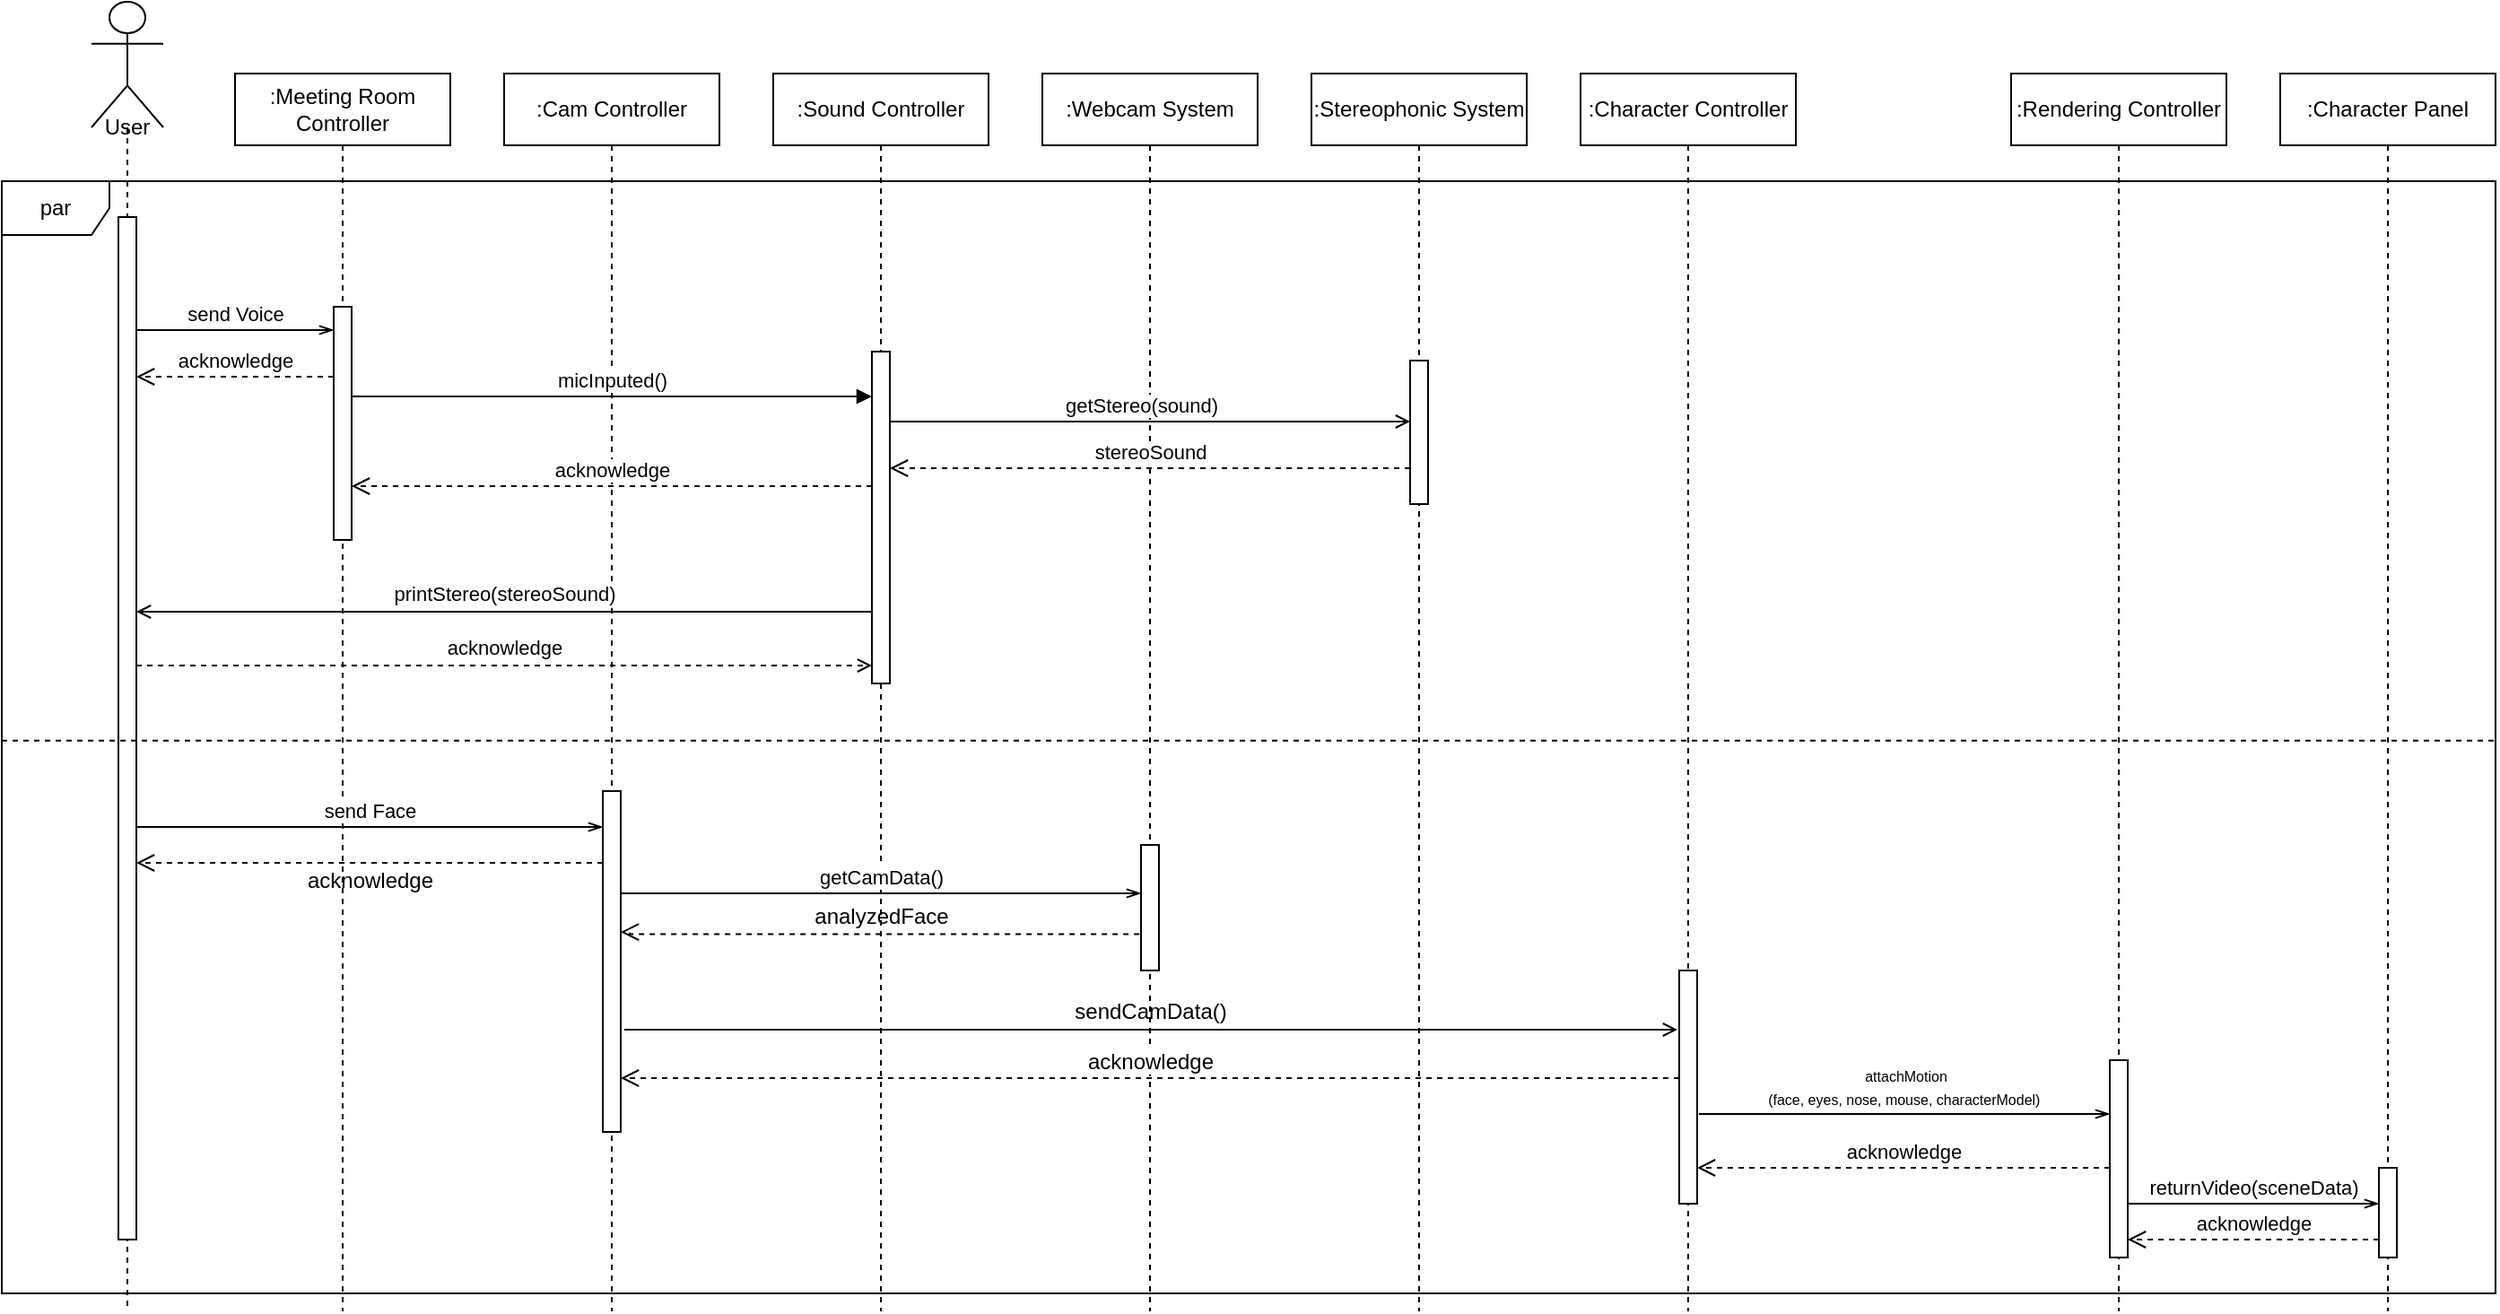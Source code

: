 <mxfile version="14.6.11" type="github">
  <diagram id="Ju46hfrnIvMHlg701ugM" name="Page-1">
    <mxGraphModel dx="1730" dy="967" grid="1" gridSize="10" guides="1" tooltips="1" connect="1" arrows="1" fold="1" page="1" pageScale="1" pageWidth="827" pageHeight="1169" math="0" shadow="0">
      <root>
        <mxCell id="0" />
        <mxCell id="1" parent="0" />
        <mxCell id="a5flfGsr-aM0QTPhlgH4-70" value="par" style="shape=umlFrame;whiteSpace=wrap;html=1;" parent="1" vertex="1">
          <mxGeometry x="30" y="150" width="1390" height="620" as="geometry" />
        </mxCell>
        <mxCell id="a5flfGsr-aM0QTPhlgH4-10" value=":Meeting Room Controller" style="shape=umlLifeline;perimeter=lifelinePerimeter;whiteSpace=wrap;html=1;container=1;collapsible=0;recursiveResize=0;outlineConnect=0;" parent="1" vertex="1">
          <mxGeometry x="160" y="90" width="120" height="690" as="geometry" />
        </mxCell>
        <mxCell id="a5flfGsr-aM0QTPhlgH4-23" value="" style="html=1;points=[];perimeter=orthogonalPerimeter;" parent="a5flfGsr-aM0QTPhlgH4-10" vertex="1">
          <mxGeometry x="55" y="130" width="10" height="130" as="geometry" />
        </mxCell>
        <mxCell id="a5flfGsr-aM0QTPhlgH4-11" value=":Cam Controller" style="shape=umlLifeline;perimeter=lifelinePerimeter;whiteSpace=wrap;html=1;container=1;collapsible=0;recursiveResize=0;outlineConnect=0;" parent="1" vertex="1">
          <mxGeometry x="310" y="90" width="120" height="690" as="geometry" />
        </mxCell>
        <mxCell id="a5flfGsr-aM0QTPhlgH4-27" value="" style="html=1;points=[];perimeter=orthogonalPerimeter;" parent="a5flfGsr-aM0QTPhlgH4-11" vertex="1">
          <mxGeometry x="55" y="400" width="10" height="190" as="geometry" />
        </mxCell>
        <mxCell id="a5flfGsr-aM0QTPhlgH4-12" value=":Sound Controller" style="shape=umlLifeline;perimeter=lifelinePerimeter;whiteSpace=wrap;html=1;container=1;collapsible=0;recursiveResize=0;outlineConnect=0;" parent="1" vertex="1">
          <mxGeometry x="460" y="90" width="120" height="690" as="geometry" />
        </mxCell>
        <mxCell id="a5flfGsr-aM0QTPhlgH4-28" value="" style="html=1;points=[];perimeter=orthogonalPerimeter;" parent="a5flfGsr-aM0QTPhlgH4-12" vertex="1">
          <mxGeometry x="55" y="155" width="10" height="185" as="geometry" />
        </mxCell>
        <mxCell id="a5flfGsr-aM0QTPhlgH4-13" value=":Webcam System" style="shape=umlLifeline;perimeter=lifelinePerimeter;whiteSpace=wrap;html=1;container=1;collapsible=0;recursiveResize=0;outlineConnect=0;" parent="1" vertex="1">
          <mxGeometry x="610" y="90" width="120" height="690" as="geometry" />
        </mxCell>
        <mxCell id="a5flfGsr-aM0QTPhlgH4-29" value="" style="html=1;points=[];perimeter=orthogonalPerimeter;" parent="a5flfGsr-aM0QTPhlgH4-13" vertex="1">
          <mxGeometry x="55" y="430" width="10" height="70" as="geometry" />
        </mxCell>
        <mxCell id="a5flfGsr-aM0QTPhlgH4-14" value=":Stereophonic System" style="shape=umlLifeline;perimeter=lifelinePerimeter;whiteSpace=wrap;html=1;container=1;collapsible=0;recursiveResize=0;outlineConnect=0;" parent="1" vertex="1">
          <mxGeometry x="760" y="90" width="120" height="690" as="geometry" />
        </mxCell>
        <mxCell id="a5flfGsr-aM0QTPhlgH4-30" value="" style="html=1;points=[];perimeter=orthogonalPerimeter;" parent="a5flfGsr-aM0QTPhlgH4-14" vertex="1">
          <mxGeometry x="55" y="160" width="10" height="80" as="geometry" />
        </mxCell>
        <mxCell id="a5flfGsr-aM0QTPhlgH4-15" value=":Character Controller" style="shape=umlLifeline;perimeter=lifelinePerimeter;whiteSpace=wrap;html=1;container=1;collapsible=0;recursiveResize=0;outlineConnect=0;" parent="1" vertex="1">
          <mxGeometry x="910" y="90" width="120" height="690" as="geometry" />
        </mxCell>
        <mxCell id="a5flfGsr-aM0QTPhlgH4-31" value="" style="html=1;points=[];perimeter=orthogonalPerimeter;" parent="a5flfGsr-aM0QTPhlgH4-15" vertex="1">
          <mxGeometry x="55" y="500" width="10" height="130" as="geometry" />
        </mxCell>
        <mxCell id="a5flfGsr-aM0QTPhlgH4-17" value="" style="shape=umlLifeline;participant=umlActor;perimeter=lifelinePerimeter;whiteSpace=wrap;html=1;container=1;collapsible=0;recursiveResize=0;verticalAlign=top;spacingTop=36;outlineConnect=0;size=70;" parent="1" vertex="1">
          <mxGeometry x="80" y="50" width="40" height="730" as="geometry" />
        </mxCell>
        <mxCell id="a5flfGsr-aM0QTPhlgH4-18" value="" style="html=1;points=[];perimeter=orthogonalPerimeter;" parent="a5flfGsr-aM0QTPhlgH4-17" vertex="1">
          <mxGeometry x="15" y="120" width="10" height="570" as="geometry" />
        </mxCell>
        <mxCell id="a5flfGsr-aM0QTPhlgH4-97" value="User" style="text;html=1;strokeColor=none;fillColor=none;align=center;verticalAlign=middle;whiteSpace=wrap;rounded=0;" parent="a5flfGsr-aM0QTPhlgH4-17" vertex="1">
          <mxGeometry y="60" width="40" height="20" as="geometry" />
        </mxCell>
        <mxCell id="a5flfGsr-aM0QTPhlgH4-38" value="send Voice" style="html=1;verticalAlign=bottom;endArrow=openThin;rounded=0;edgeStyle=orthogonalEdgeStyle;endFill=0;" parent="1" edge="1">
          <mxGeometry width="80" relative="1" as="geometry">
            <mxPoint x="105.0" y="233.0" as="sourcePoint" />
            <mxPoint x="215.0" y="233.0" as="targetPoint" />
            <Array as="points">
              <mxPoint x="180" y="233" />
              <mxPoint x="180" y="233" />
            </Array>
          </mxGeometry>
        </mxCell>
        <mxCell id="a5flfGsr-aM0QTPhlgH4-39" value="micInputed()" style="html=1;verticalAlign=bottom;endArrow=block;rounded=0;edgeStyle=orthogonalEdgeStyle;endFill=1;" parent="1" source="a5flfGsr-aM0QTPhlgH4-23" target="a5flfGsr-aM0QTPhlgH4-28" edge="1">
          <mxGeometry width="80" relative="1" as="geometry">
            <mxPoint x="360" y="270" as="sourcePoint" />
            <mxPoint x="510" y="270" as="targetPoint" />
            <Array as="points">
              <mxPoint x="440" y="270" />
              <mxPoint x="440" y="270" />
            </Array>
          </mxGeometry>
        </mxCell>
        <mxCell id="a5flfGsr-aM0QTPhlgH4-41" value="acknowledge" style="html=1;verticalAlign=bottom;endArrow=open;dashed=1;endSize=8;rounded=0;edgeStyle=orthogonalEdgeStyle;" parent="1" edge="1">
          <mxGeometry relative="1" as="geometry">
            <mxPoint x="215.0" y="259.0" as="sourcePoint" />
            <mxPoint x="105.0" y="259.0" as="targetPoint" />
            <Array as="points">
              <mxPoint x="200" y="259" />
              <mxPoint x="200" y="259" />
            </Array>
          </mxGeometry>
        </mxCell>
        <mxCell id="a5flfGsr-aM0QTPhlgH4-43" value="acknowledge" style="html=1;verticalAlign=bottom;endArrow=open;dashed=1;endSize=8;rounded=0;edgeStyle=orthogonalEdgeStyle;" parent="1" source="a5flfGsr-aM0QTPhlgH4-28" edge="1">
          <mxGeometry relative="1" as="geometry">
            <mxPoint x="480" y="330" as="sourcePoint" />
            <mxPoint x="225" y="320" as="targetPoint" />
            <Array as="points">
              <mxPoint x="225" y="320" />
            </Array>
          </mxGeometry>
        </mxCell>
        <mxCell id="a5flfGsr-aM0QTPhlgH4-44" value="stereoSound" style="html=1;verticalAlign=bottom;endArrow=open;dashed=1;endSize=8;rounded=0;edgeStyle=orthogonalEdgeStyle;" parent="1" source="a5flfGsr-aM0QTPhlgH4-30" target="a5flfGsr-aM0QTPhlgH4-28" edge="1">
          <mxGeometry relative="1" as="geometry">
            <mxPoint x="940" y="420" as="sourcePoint" />
            <mxPoint x="790" y="420" as="targetPoint" />
            <Array as="points">
              <mxPoint x="600" y="310" />
              <mxPoint x="600" y="310" />
            </Array>
          </mxGeometry>
        </mxCell>
        <mxCell id="a5flfGsr-aM0QTPhlgH4-47" value="send Face" style="html=1;verticalAlign=bottom;endArrow=openThin;rounded=0;edgeStyle=orthogonalEdgeStyle;endFill=0;" parent="1" source="a5flfGsr-aM0QTPhlgH4-18" target="a5flfGsr-aM0QTPhlgH4-27" edge="1">
          <mxGeometry width="80" relative="1" as="geometry">
            <mxPoint x="170" y="580" as="sourcePoint" />
            <mxPoint x="320" y="580" as="targetPoint" />
            <Array as="points">
              <mxPoint x="290" y="510" />
              <mxPoint x="290" y="510" />
            </Array>
          </mxGeometry>
        </mxCell>
        <mxCell id="a5flfGsr-aM0QTPhlgH4-48" value="getCamData()" style="html=1;verticalAlign=bottom;endArrow=openThin;rounded=0;edgeStyle=orthogonalEdgeStyle;endFill=0;" parent="1" edge="1">
          <mxGeometry width="80" relative="1" as="geometry">
            <mxPoint x="375" y="547" as="sourcePoint" />
            <mxPoint x="665" y="547" as="targetPoint" />
            <Array as="points">
              <mxPoint x="590" y="547" />
              <mxPoint x="590" y="547" />
            </Array>
          </mxGeometry>
        </mxCell>
        <mxCell id="a5flfGsr-aM0QTPhlgH4-54" value="" style="html=1;verticalAlign=bottom;endArrow=open;dashed=1;endSize=8;rounded=0;edgeStyle=orthogonalEdgeStyle;" parent="1" source="a5flfGsr-aM0QTPhlgH4-27" target="a5flfGsr-aM0QTPhlgH4-18" edge="1">
          <mxGeometry relative="1" as="geometry">
            <mxPoint x="430" y="670" as="sourcePoint" />
            <mxPoint x="80" y="670" as="targetPoint" />
            <Array as="points">
              <mxPoint x="300" y="530" />
              <mxPoint x="300" y="530" />
            </Array>
          </mxGeometry>
        </mxCell>
        <mxCell id="a5flfGsr-aM0QTPhlgH4-59" value="acknowledge" style="text;html=1;align=center;verticalAlign=middle;resizable=0;points=[];autosize=1;strokeColor=none;" parent="1" vertex="1">
          <mxGeometry x="190" y="530" width="90" height="20" as="geometry" />
        </mxCell>
        <mxCell id="a5flfGsr-aM0QTPhlgH4-78" value=":Rendering Controller" style="shape=umlLifeline;perimeter=lifelinePerimeter;whiteSpace=wrap;html=1;container=1;collapsible=0;recursiveResize=0;outlineConnect=0;" parent="1" vertex="1">
          <mxGeometry x="1150" y="90" width="120" height="690" as="geometry" />
        </mxCell>
        <mxCell id="a5flfGsr-aM0QTPhlgH4-79" value="" style="html=1;points=[];perimeter=orthogonalPerimeter;" parent="a5flfGsr-aM0QTPhlgH4-78" vertex="1">
          <mxGeometry x="55" y="550" width="10" height="110" as="geometry" />
        </mxCell>
        <mxCell id="a5flfGsr-aM0QTPhlgH4-84" value=":Character Panel" style="shape=umlLifeline;perimeter=lifelinePerimeter;whiteSpace=wrap;html=1;container=1;collapsible=0;recursiveResize=0;outlineConnect=0;" parent="1" vertex="1">
          <mxGeometry x="1300" y="90" width="120" height="690" as="geometry" />
        </mxCell>
        <mxCell id="a5flfGsr-aM0QTPhlgH4-85" value="" style="html=1;points=[];perimeter=orthogonalPerimeter;" parent="a5flfGsr-aM0QTPhlgH4-84" vertex="1">
          <mxGeometry x="55" y="610" width="10" height="50" as="geometry" />
        </mxCell>
        <mxCell id="a5flfGsr-aM0QTPhlgH4-86" value="" style="edgeStyle=none;rounded=0;orthogonalLoop=1;jettySize=auto;html=1;dashed=1;endArrow=none;endFill=0;exitX=0;exitY=0.503;exitDx=0;exitDy=0;exitPerimeter=0;entryX=1;entryY=0.503;entryDx=0;entryDy=0;entryPerimeter=0;" parent="1" source="a5flfGsr-aM0QTPhlgH4-70" target="a5flfGsr-aM0QTPhlgH4-70" edge="1">
          <mxGeometry relative="1" as="geometry">
            <mxPoint x="150" y="460" as="sourcePoint" />
          </mxGeometry>
        </mxCell>
        <mxCell id="a5flfGsr-aM0QTPhlgH4-89" value="returnVideo(sceneData)" style="html=1;verticalAlign=bottom;endArrow=openThin;rounded=0;edgeStyle=orthogonalEdgeStyle;endFill=0;" parent="1" source="a5flfGsr-aM0QTPhlgH4-79" target="a5flfGsr-aM0QTPhlgH4-85" edge="1">
          <mxGeometry width="80" relative="1" as="geometry">
            <mxPoint x="1210" y="670" as="sourcePoint" />
            <mxPoint x="1500" y="670" as="targetPoint" />
            <Array as="points">
              <mxPoint x="1290" y="720" />
              <mxPoint x="1290" y="720" />
            </Array>
          </mxGeometry>
        </mxCell>
        <mxCell id="a5flfGsr-aM0QTPhlgH4-90" value="acknowledge" style="html=1;verticalAlign=bottom;endArrow=open;dashed=1;endSize=8;rounded=0;edgeStyle=orthogonalEdgeStyle;" parent="1" source="a5flfGsr-aM0QTPhlgH4-79" target="a5flfGsr-aM0QTPhlgH4-31" edge="1">
          <mxGeometry relative="1" as="geometry">
            <mxPoint x="1425" y="590" as="sourcePoint" />
            <mxPoint x="685" y="590" as="targetPoint" />
            <Array as="points">
              <mxPoint x="1110" y="700" />
              <mxPoint x="1110" y="700" />
            </Array>
          </mxGeometry>
        </mxCell>
        <mxCell id="a5flfGsr-aM0QTPhlgH4-91" value="acknowledge" style="html=1;verticalAlign=bottom;endArrow=open;dashed=1;endSize=8;rounded=0;edgeStyle=orthogonalEdgeStyle;" parent="1" source="a5flfGsr-aM0QTPhlgH4-85" target="a5flfGsr-aM0QTPhlgH4-79" edge="1">
          <mxGeometry relative="1" as="geometry">
            <mxPoint x="1380" y="710" as="sourcePoint" />
            <mxPoint x="940" y="710" as="targetPoint" />
            <Array as="points">
              <mxPoint x="1270" y="740" />
              <mxPoint x="1270" y="740" />
            </Array>
          </mxGeometry>
        </mxCell>
        <mxCell id="spiW3PUHQfcDU3wXGuiz-5" value="" style="html=1;verticalAlign=bottom;endArrow=open;dashed=1;endSize=8;rounded=0;edgeStyle=orthogonalEdgeStyle;entryX=0.997;entryY=0.313;entryDx=0;entryDy=0;entryPerimeter=0;exitX=-0.093;exitY=0.711;exitDx=0;exitDy=0;exitPerimeter=0;" parent="1" source="a5flfGsr-aM0QTPhlgH4-29" edge="1">
          <mxGeometry relative="1" as="geometry">
            <mxPoint x="663.5" y="566" as="sourcePoint" />
            <mxPoint x="374.97" y="568.6" as="targetPoint" />
            <Array as="points">
              <mxPoint x="380" y="570" />
              <mxPoint x="380" y="569" />
            </Array>
          </mxGeometry>
        </mxCell>
        <mxCell id="spiW3PUHQfcDU3wXGuiz-6" value="analyzedFace" style="text;html=1;align=center;verticalAlign=middle;resizable=0;points=[];autosize=1;strokeColor=none;" parent="1" vertex="1">
          <mxGeometry x="475" y="550" width="90" height="20" as="geometry" />
        </mxCell>
        <mxCell id="spiW3PUHQfcDU3wXGuiz-7" style="edgeStyle=orthogonalEdgeStyle;rounded=0;orthogonalLoop=1;jettySize=auto;html=1;endArrow=open;endFill=0;" parent="1" edge="1">
          <mxGeometry relative="1" as="geometry">
            <mxPoint x="377" y="623" as="sourcePoint" />
            <mxPoint x="964" y="623" as="targetPoint" />
            <Array as="points">
              <mxPoint x="942" y="623" />
              <mxPoint x="942" y="623" />
            </Array>
          </mxGeometry>
        </mxCell>
        <mxCell id="spiW3PUHQfcDU3wXGuiz-8" value="sendCamData()" style="text;html=1;align=center;verticalAlign=middle;resizable=0;points=[];autosize=1;strokeColor=none;" parent="1" vertex="1">
          <mxGeometry x="620" y="603" width="100" height="20" as="geometry" />
        </mxCell>
        <mxCell id="spiW3PUHQfcDU3wXGuiz-14" value="&lt;font style=&quot;font-size: 12px&quot;&gt;acknowledge&lt;/font&gt;" style="html=1;verticalAlign=bottom;endArrow=open;dashed=1;endSize=8;rounded=0;edgeStyle=orthogonalEdgeStyle;" parent="1" target="a5flfGsr-aM0QTPhlgH4-27" edge="1">
          <mxGeometry relative="1" as="geometry">
            <mxPoint x="965" y="649.999" as="sourcePoint" />
            <mxPoint x="460" y="620" as="targetPoint" />
            <Array as="points">
              <mxPoint x="520" y="650" />
              <mxPoint x="520" y="650" />
            </Array>
          </mxGeometry>
        </mxCell>
        <mxCell id="spiW3PUHQfcDU3wXGuiz-15" value="getStereo(sound)" style="html=1;verticalAlign=bottom;endArrow=open;rounded=0;edgeStyle=orthogonalEdgeStyle;endFill=0;" parent="1" edge="1">
          <mxGeometry width="80" relative="1" as="geometry">
            <mxPoint x="525" y="293.999" as="sourcePoint" />
            <mxPoint x="815" y="284.0" as="targetPoint" />
            <Array as="points">
              <mxPoint x="525" y="284" />
            </Array>
          </mxGeometry>
        </mxCell>
        <mxCell id="LFFDFLmRJ5X7tg_cdlID-1" value="&lt;font style=&quot;font-size: 8px&quot;&gt;attachMotion&lt;br&gt;(face, eyes, nose, mouse, characterModel)&amp;nbsp;&lt;/font&gt;" style="html=1;verticalAlign=bottom;endArrow=openThin;rounded=0;edgeStyle=orthogonalEdgeStyle;endFill=0;" edge="1" parent="1" target="a5flfGsr-aM0QTPhlgH4-79">
          <mxGeometry width="80" relative="1" as="geometry">
            <mxPoint x="976" y="670" as="sourcePoint" />
            <mxPoint x="1116" y="670" as="targetPoint" />
            <Array as="points">
              <mxPoint x="1120" y="670" />
              <mxPoint x="1120" y="670" />
            </Array>
          </mxGeometry>
        </mxCell>
        <mxCell id="LFFDFLmRJ5X7tg_cdlID-2" style="edgeStyle=orthogonalEdgeStyle;rounded=0;orthogonalLoop=1;jettySize=auto;html=1;endArrow=open;endFill=0;" edge="1" parent="1" source="a5flfGsr-aM0QTPhlgH4-28" target="a5flfGsr-aM0QTPhlgH4-18">
          <mxGeometry relative="1" as="geometry">
            <Array as="points">
              <mxPoint x="310" y="390" />
              <mxPoint x="310" y="390" />
            </Array>
          </mxGeometry>
        </mxCell>
        <mxCell id="LFFDFLmRJ5X7tg_cdlID-7" value="printStereo(stereoSound)" style="edgeLabel;html=1;align=center;verticalAlign=middle;resizable=0;points=[];" vertex="1" connectable="0" parent="LFFDFLmRJ5X7tg_cdlID-2">
          <mxGeometry x="-0.112" y="-1" relative="1" as="geometry">
            <mxPoint x="-23" y="-9" as="offset" />
          </mxGeometry>
        </mxCell>
        <mxCell id="LFFDFLmRJ5X7tg_cdlID-4" style="edgeStyle=orthogonalEdgeStyle;rounded=0;orthogonalLoop=1;jettySize=auto;html=1;dashed=1;endArrow=open;endFill=0;" edge="1" parent="1" source="a5flfGsr-aM0QTPhlgH4-18" target="a5flfGsr-aM0QTPhlgH4-28">
          <mxGeometry relative="1" as="geometry">
            <Array as="points">
              <mxPoint x="310" y="420" />
              <mxPoint x="310" y="420" />
            </Array>
          </mxGeometry>
        </mxCell>
        <mxCell id="LFFDFLmRJ5X7tg_cdlID-6" value="acknowledge" style="edgeLabel;html=1;align=center;verticalAlign=middle;resizable=0;points=[];" vertex="1" connectable="0" parent="LFFDFLmRJ5X7tg_cdlID-4">
          <mxGeometry x="-0.058" y="2" relative="1" as="geometry">
            <mxPoint x="12" y="-8" as="offset" />
          </mxGeometry>
        </mxCell>
      </root>
    </mxGraphModel>
  </diagram>
</mxfile>
